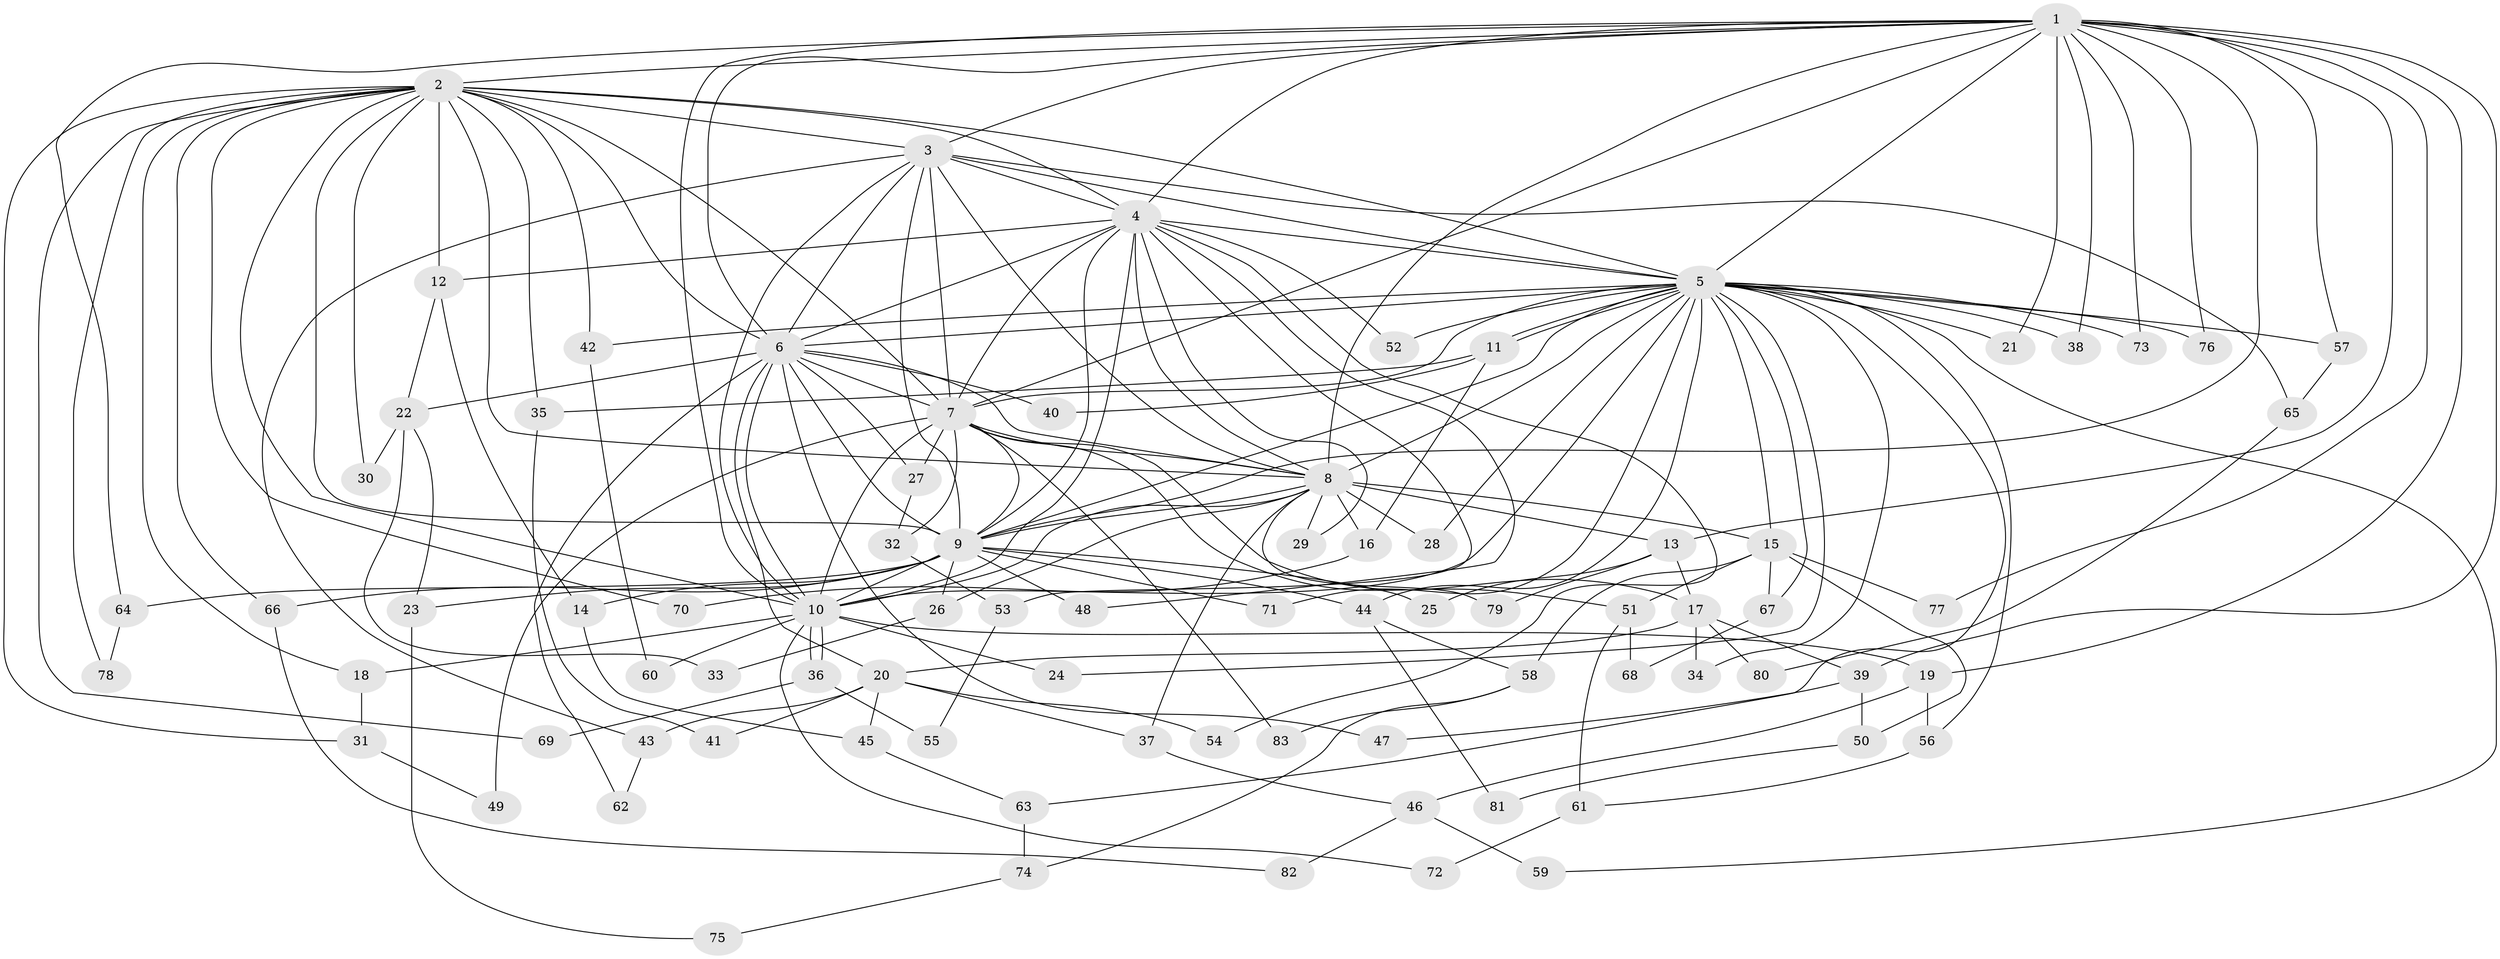 // Generated by graph-tools (version 1.1) at 2025/44/03/09/25 04:44:07]
// undirected, 83 vertices, 191 edges
graph export_dot {
graph [start="1"]
  node [color=gray90,style=filled];
  1;
  2;
  3;
  4;
  5;
  6;
  7;
  8;
  9;
  10;
  11;
  12;
  13;
  14;
  15;
  16;
  17;
  18;
  19;
  20;
  21;
  22;
  23;
  24;
  25;
  26;
  27;
  28;
  29;
  30;
  31;
  32;
  33;
  34;
  35;
  36;
  37;
  38;
  39;
  40;
  41;
  42;
  43;
  44;
  45;
  46;
  47;
  48;
  49;
  50;
  51;
  52;
  53;
  54;
  55;
  56;
  57;
  58;
  59;
  60;
  61;
  62;
  63;
  64;
  65;
  66;
  67;
  68;
  69;
  70;
  71;
  72;
  73;
  74;
  75;
  76;
  77;
  78;
  79;
  80;
  81;
  82;
  83;
  1 -- 2;
  1 -- 3;
  1 -- 4;
  1 -- 5;
  1 -- 6;
  1 -- 7;
  1 -- 8;
  1 -- 9;
  1 -- 10;
  1 -- 13;
  1 -- 19;
  1 -- 21;
  1 -- 38;
  1 -- 39;
  1 -- 57;
  1 -- 64;
  1 -- 73;
  1 -- 76;
  1 -- 77;
  2 -- 3;
  2 -- 4;
  2 -- 5;
  2 -- 6;
  2 -- 7;
  2 -- 8;
  2 -- 9;
  2 -- 10;
  2 -- 12;
  2 -- 18;
  2 -- 30;
  2 -- 31;
  2 -- 35;
  2 -- 42;
  2 -- 66;
  2 -- 69;
  2 -- 70;
  2 -- 78;
  3 -- 4;
  3 -- 5;
  3 -- 6;
  3 -- 7;
  3 -- 8;
  3 -- 9;
  3 -- 10;
  3 -- 43;
  3 -- 65;
  4 -- 5;
  4 -- 6;
  4 -- 7;
  4 -- 8;
  4 -- 9;
  4 -- 10;
  4 -- 12;
  4 -- 29;
  4 -- 48;
  4 -- 52;
  4 -- 53;
  4 -- 54;
  5 -- 6;
  5 -- 7;
  5 -- 8;
  5 -- 9;
  5 -- 10;
  5 -- 11;
  5 -- 11;
  5 -- 15;
  5 -- 21;
  5 -- 24;
  5 -- 28;
  5 -- 34;
  5 -- 38;
  5 -- 42;
  5 -- 44;
  5 -- 52;
  5 -- 56;
  5 -- 57;
  5 -- 59;
  5 -- 63;
  5 -- 67;
  5 -- 71;
  5 -- 73;
  5 -- 76;
  6 -- 7;
  6 -- 8;
  6 -- 9;
  6 -- 10;
  6 -- 20;
  6 -- 22;
  6 -- 27;
  6 -- 40;
  6 -- 47;
  6 -- 62;
  7 -- 8;
  7 -- 9;
  7 -- 10;
  7 -- 17;
  7 -- 27;
  7 -- 32;
  7 -- 49;
  7 -- 51;
  7 -- 83;
  8 -- 9;
  8 -- 10;
  8 -- 13;
  8 -- 15;
  8 -- 16;
  8 -- 26;
  8 -- 28;
  8 -- 29;
  8 -- 37;
  8 -- 79;
  9 -- 10;
  9 -- 14;
  9 -- 23;
  9 -- 25;
  9 -- 26;
  9 -- 44;
  9 -- 48;
  9 -- 64;
  9 -- 66;
  9 -- 71;
  10 -- 18;
  10 -- 19;
  10 -- 24;
  10 -- 36;
  10 -- 36;
  10 -- 60;
  10 -- 72;
  11 -- 16;
  11 -- 35;
  11 -- 40;
  12 -- 14;
  12 -- 22;
  13 -- 17;
  13 -- 25;
  13 -- 79;
  14 -- 45;
  15 -- 50;
  15 -- 51;
  15 -- 58;
  15 -- 67;
  15 -- 77;
  16 -- 70;
  17 -- 20;
  17 -- 34;
  17 -- 39;
  17 -- 80;
  18 -- 31;
  19 -- 46;
  19 -- 56;
  20 -- 37;
  20 -- 41;
  20 -- 43;
  20 -- 45;
  20 -- 54;
  22 -- 23;
  22 -- 30;
  22 -- 33;
  23 -- 75;
  26 -- 33;
  27 -- 32;
  31 -- 49;
  32 -- 53;
  35 -- 41;
  36 -- 55;
  36 -- 69;
  37 -- 46;
  39 -- 47;
  39 -- 50;
  42 -- 60;
  43 -- 62;
  44 -- 58;
  44 -- 81;
  45 -- 63;
  46 -- 59;
  46 -- 82;
  50 -- 81;
  51 -- 61;
  51 -- 68;
  53 -- 55;
  56 -- 61;
  57 -- 65;
  58 -- 74;
  58 -- 83;
  61 -- 72;
  63 -- 74;
  64 -- 78;
  65 -- 80;
  66 -- 82;
  67 -- 68;
  74 -- 75;
}
